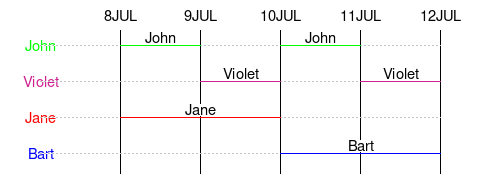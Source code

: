 # inappropriate use - a schedule
# idea from http://blog.padowi.se/tag/mscgen/
msc{
hscale="0.7";
notes[label=" ", linecolor="white"], 8JUL, 9JUL, 10JUL, 11JUL, 12JUL;
notes box notes [label="John", textcolor="green", linecolor="white", textbgcolor="white"], 
notes .. 12JUL[linecolor="silver"],
8JUL--9JUL [label="John", linecolor="green"],
10JUL--11JUL [label="John", linecolor="green"];

notes box notes [label="Violet", textcolor="violet", linecolor="white", textbgcolor="white"], 
notes .. 12JUL[linecolor="silver"],
9JUL--10JUL [label="Violet", linecolor="violet"],
11JUL--12JUL [label="Violet", linecolor="violet"];

notes box notes [label="Jane", textcolor="Red", linecolor="white", textbgcolor="white"], 
notes .. 12JUL[linecolor="silver"],
8JUL--10JUL [label="Jane", linecolor="red"];

notes box notes [label="Bart", textcolor="blue", linecolor="white", textbgcolor="white"], 
notes .. 12JUL[linecolor="silver"],
10JUL--12JUL [label="Bart", linecolor="blue"];
}
